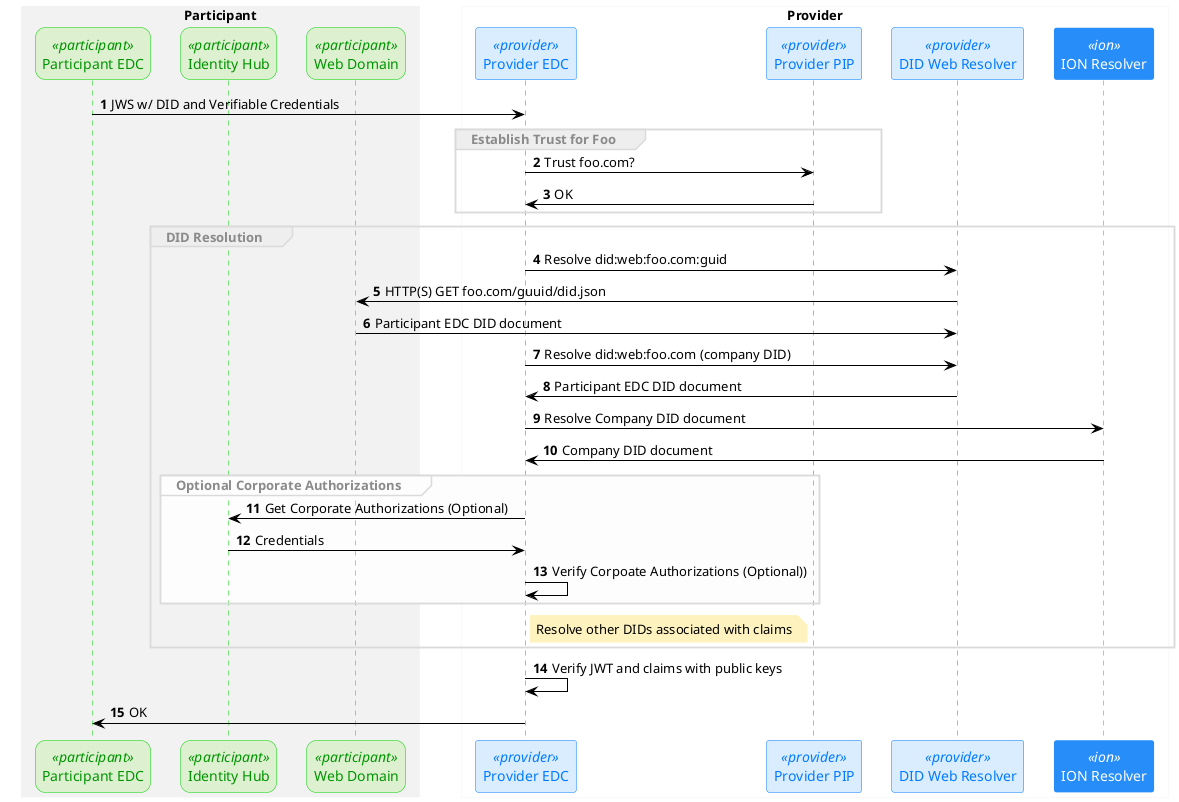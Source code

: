 @startuml

<style>
    sequenceDiagram {
     .participant {
      FontColor 009400
      roundcorner 20
'      LineColor #52A0DC
      BackgroundColor #DDF1D0
      LineColor #00D200
     }
     .provider {
      FontColor #027AFF
      BackgroundColor #d9edff
      LineColor #027AFF
     }
     .ion {
      FontColor #FFFFFF
      BackgroundColor #278EF9
      LineColor #278EF9
     }
     .gaiax {
      FontColor #000000
      BackgroundColor #F2F2F2
      LineColor #000000
     }
     .note {
      FontColor #000000
      BackgroundColor #FFF3B8
      LineColor #FFF347
     }


    }
}
</style>

skinparam sequence {
ArrowColor Black
LifeLineBorderColor 000000
LifeLineBackgroundColor #A9DCDF

skinparam AgentBackgroundColor White
skinparam AgentBorderColor SkyBlue
}

skinparam SequenceGroupBorderColor #DADADA
skinparam SequenceGroupHeaderFontColor #898A89
skinparam BoxPadding 20
skinparam ParticipantPadding 10

skinparam AgentBackgroundColor White
skinparam AgentBorderColor SkyBlue
skinparam noteBorderColor FEF3BF
skinparam SequenceBoxBorderColor F2F2F2
skinparam shadowing false

autonumber

box "Participant" #F2F2F2
participant ParticipantEDC as "Participant EDC" <<participant>>
participant ParticipantHub as "Identity Hub" <<participant>>
participant ParticipantDomain as "Web Domain" <<participant>>
end box

box "Provider" #FFFFFF
participant ProviderEDC as "Provider EDC" <<provider>>
participant ProviderPIP as "Provider PIP" <<provider>>
participant DIDResolver as "DID Web Resolver" <<provider>>
participant IONResolver as "ION Resolver" <<ion>>
end box



'box "GAIA-X" #FDFDFD
'participant GaiaXRegistry as "GAIA-X Registry" <<gaiax>>
'end box

ParticipantEDC -> ProviderEDC : JWS w/ DID and Verifiable Credentials

group Establish Trust for Foo
ProviderEDC -> ProviderPIP: Trust foo.com?
ProviderPIP -> ProviderEDC: OK
end

group DID Resolution
ProviderEDC -> DIDResolver: Resolve did:web:foo.com:guid
DIDResolver ->  ParticipantDomain: HTTP(S) GET foo.com/guuid/did.json
ParticipantDomain -> DIDResolver: Participant EDC DID document
ProviderEDC -> DIDResolver: Resolve did:web:foo.com (company DID)
DIDResolver -> ProviderEDC: Participant EDC DID document
ProviderEDC -> IONResolver: Resolve Company DID document
IONResolver -> ProviderEDC: Company DID document

group#FDFDFD #FDFDFD Optional Corporate Authorizations
ProviderEDC ->  ParticipantHub: Get Corporate Authorizations (Optional)
ParticipantHub ->  ProviderEDC: Credentials
ProviderEDC->ProviderEDC: Verify Corpoate Authorizations (Optional))
end

note right of ProviderEDC #FEF3BF
 Resolve other DIDs associated with claims
end note
end

ProviderEDC -> ProviderEDC: Verify JWT and claims with public keys

ProviderEDC->  ParticipantEDC: OK
@enduml

